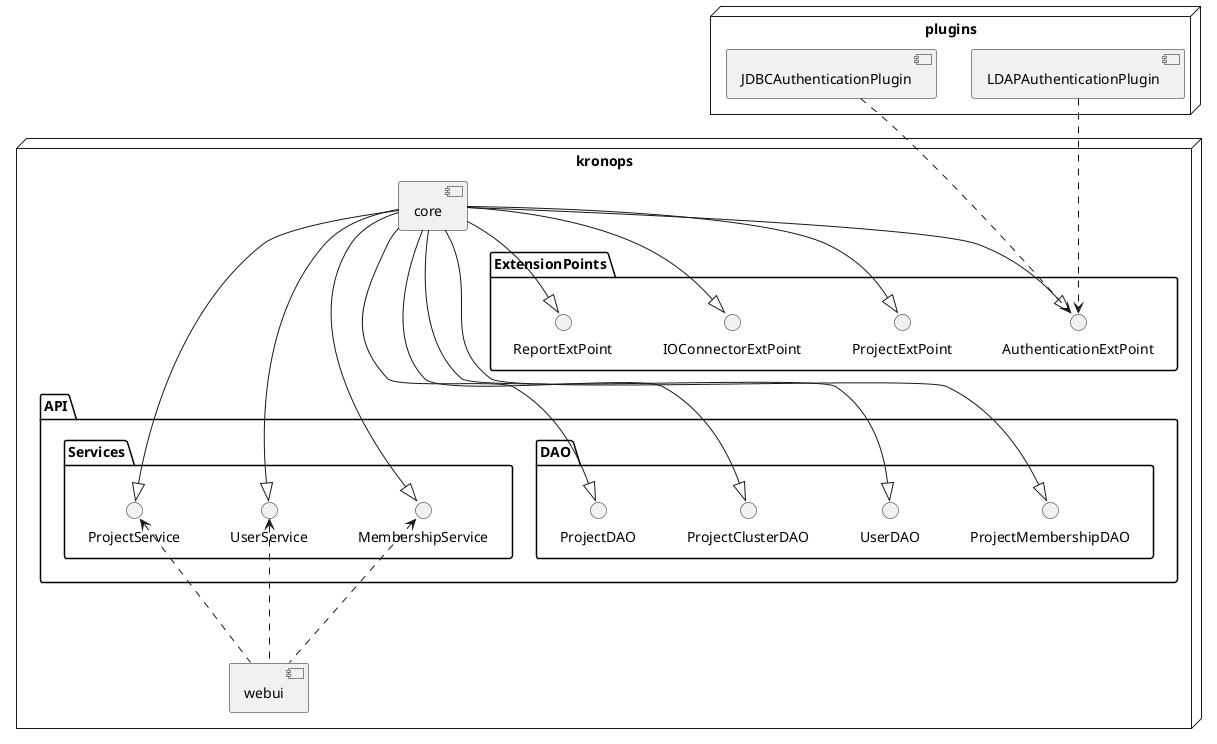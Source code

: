 @startuml



node "kronops" {

    [core]
    [webui]


    package "API" {
        package "Services"{
            [core] ---|> () "ProjectService"
            [core] ---|> () "UserService"
            [core] ---|> () "MembershipService"
        }
        package "DAO"{
        [core] ---|> () "ProjectDAO"
        [core] ---|> () "ProjectClusterDAO"
        [core] ---|> () "UserDAO"
        [core] ---|> () "ProjectMembershipDAO"
        }
    }

    package "ExtensionPoints" {
        [core] --|> () "ProjectExtPoint"
        [core] --|> () "AuthenticationExtPoint"
        [core] --|> () "ReportExtPoint"
        [core] --|> () "IOConnectorExtPoint"
    }



    ProjectService <... [webui]
    MembershipService <... [webui]
    UserService <... [webui]

}

node "plugins"{
    [JDBCAuthenticationPlugin]
    [LDAPAuthenticationPlugin]

    [JDBCAuthenticationPlugin] ..> AuthenticationExtPoint
    [LDAPAuthenticationPlugin] ...> AuthenticationExtPoint
}



@enduml